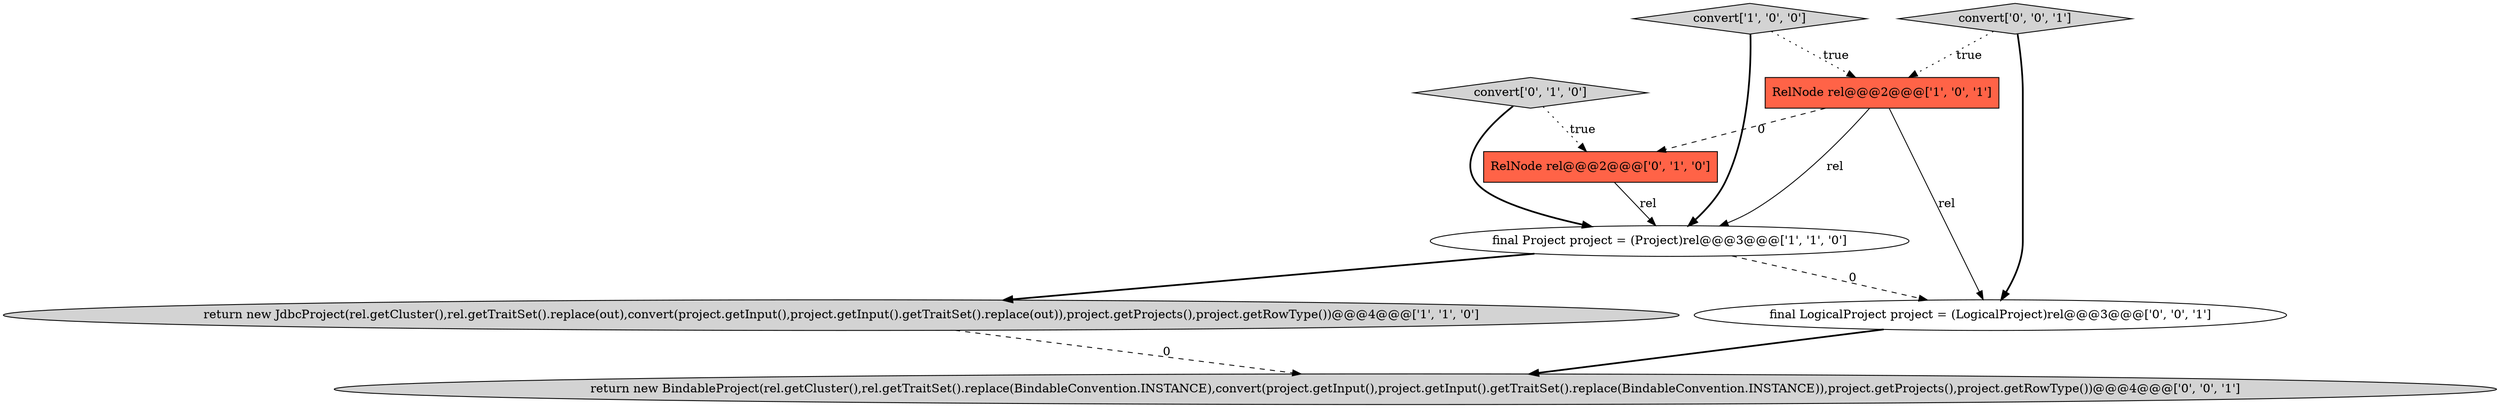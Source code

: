 digraph {
4 [style = filled, label = "convert['0', '1', '0']", fillcolor = lightgray, shape = diamond image = "AAA0AAABBB2BBB"];
1 [style = filled, label = "return new JdbcProject(rel.getCluster(),rel.getTraitSet().replace(out),convert(project.getInput(),project.getInput().getTraitSet().replace(out)),project.getProjects(),project.getRowType())@@@4@@@['1', '1', '0']", fillcolor = lightgray, shape = ellipse image = "AAA0AAABBB1BBB"];
7 [style = filled, label = "return new BindableProject(rel.getCluster(),rel.getTraitSet().replace(BindableConvention.INSTANCE),convert(project.getInput(),project.getInput().getTraitSet().replace(BindableConvention.INSTANCE)),project.getProjects(),project.getRowType())@@@4@@@['0', '0', '1']", fillcolor = lightgray, shape = ellipse image = "AAA0AAABBB3BBB"];
0 [style = filled, label = "final Project project = (Project)rel@@@3@@@['1', '1', '0']", fillcolor = white, shape = ellipse image = "AAA0AAABBB1BBB"];
8 [style = filled, label = "final LogicalProject project = (LogicalProject)rel@@@3@@@['0', '0', '1']", fillcolor = white, shape = ellipse image = "AAA0AAABBB3BBB"];
6 [style = filled, label = "convert['0', '0', '1']", fillcolor = lightgray, shape = diamond image = "AAA0AAABBB3BBB"];
5 [style = filled, label = "RelNode rel@@@2@@@['0', '1', '0']", fillcolor = tomato, shape = box image = "AAA1AAABBB2BBB"];
3 [style = filled, label = "convert['1', '0', '0']", fillcolor = lightgray, shape = diamond image = "AAA0AAABBB1BBB"];
2 [style = filled, label = "RelNode rel@@@2@@@['1', '0', '1']", fillcolor = tomato, shape = box image = "AAA0AAABBB1BBB"];
6->8 [style = bold, label=""];
4->5 [style = dotted, label="true"];
0->8 [style = dashed, label="0"];
2->5 [style = dashed, label="0"];
2->8 [style = solid, label="rel"];
5->0 [style = solid, label="rel"];
6->2 [style = dotted, label="true"];
1->7 [style = dashed, label="0"];
2->0 [style = solid, label="rel"];
0->1 [style = bold, label=""];
3->2 [style = dotted, label="true"];
3->0 [style = bold, label=""];
8->7 [style = bold, label=""];
4->0 [style = bold, label=""];
}
